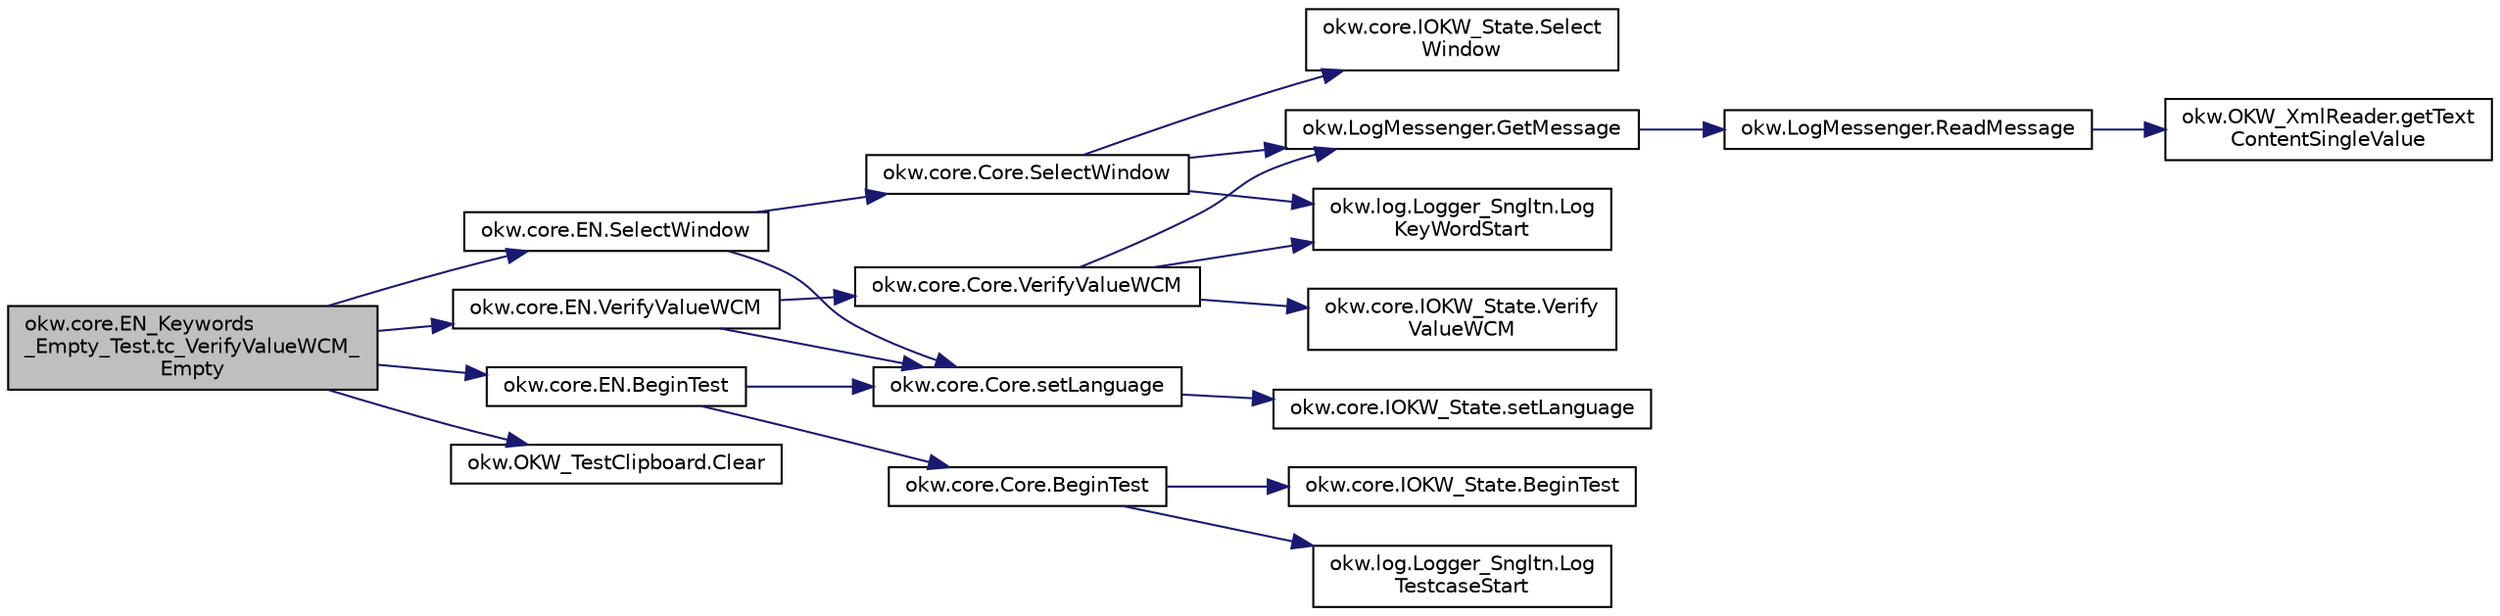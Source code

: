 digraph "okw.core.EN_Keywords_Empty_Test.tc_VerifyValueWCM_Empty"
{
 // INTERACTIVE_SVG=YES
 // LATEX_PDF_SIZE
  edge [fontname="Helvetica",fontsize="10",labelfontname="Helvetica",labelfontsize="10"];
  node [fontname="Helvetica",fontsize="10",shape=record];
  rankdir="LR";
  Node461 [label="okw.core.EN_Keywords\l_Empty_Test.tc_VerifyValueWCM_\lEmpty",height=0.2,width=0.4,color="black", fillcolor="grey75", style="filled", fontcolor="black",tooltip="Prüft \"${EMPTY}\" für das Schlüsselwort VerifyValue(string,string)"];
  Node461 -> Node462 [color="midnightblue",fontsize="10",style="solid",fontname="Helvetica"];
  Node462 [label="okw.core.EN.BeginTest",height=0.2,width=0.4,color="black", fillcolor="white", style="filled",URL="$classokw_1_1core_1_1_e_n.html#aef613b0a3e6bb8a9623984db145cae69",tooltip="Markiert den Anfang eines neuen Testfalls."];
  Node462 -> Node463 [color="midnightblue",fontsize="10",style="solid",fontname="Helvetica"];
  Node463 [label="okw.core.Core.setLanguage",height=0.2,width=0.4,color="black", fillcolor="white", style="filled",URL="$classokw_1_1core_1_1_core.html#ab4e0f723d27cb11c944ec4c82c426100",tooltip="Setzt die Sprache auf den gegebenen wert Language."];
  Node463 -> Node464 [color="midnightblue",fontsize="10",style="solid",fontname="Helvetica"];
  Node464 [label="okw.core.IOKW_State.setLanguage",height=0.2,width=0.4,color="black", fillcolor="white", style="filled",URL="$interfaceokw_1_1core_1_1_i_o_k_w___state.html#a866baa0bde08a47418f54d63bdb56097",tooltip="Interne Methode zum setzen der Sprache für die sprachabhängigen Ausgaben der Dokumentation (Log)."];
  Node462 -> Node465 [color="midnightblue",fontsize="10",style="solid",fontname="Helvetica"];
  Node465 [label="okw.core.Core.BeginTest",height=0.2,width=0.4,color="black", fillcolor="white", style="filled",URL="$classokw_1_1core_1_1_core.html#acfefe92468c9eb9e951846372726c4d8",tooltip="Markiert den Anfang eines neuen Testfalls."];
  Node465 -> Node466 [color="midnightblue",fontsize="10",style="solid",fontname="Helvetica"];
  Node466 [label="okw.log.Logger_Sngltn.Log\lTestcaseStart",height=0.2,width=0.4,color="black", fillcolor="white", style="filled",URL="$classokw_1_1log_1_1_logger___sngltn.html#a60f4ad59db847ae61df928f9920f3deb",tooltip="Ausgabe des Testfalls."];
  Node465 -> Node467 [color="midnightblue",fontsize="10",style="solid",fontname="Helvetica"];
  Node467 [label="okw.core.IOKW_State.BeginTest",height=0.2,width=0.4,color="black", fillcolor="white", style="filled",URL="$interfaceokw_1_1core_1_1_i_o_k_w___state.html#ae5480ddb1fc37eade5d899d335bc4b13",tooltip="Markiert den Anfang eines neuen Testfalls."];
  Node461 -> Node468 [color="midnightblue",fontsize="10",style="solid",fontname="Helvetica"];
  Node468 [label="okw.OKW_TestClipboard.Clear",height=0.2,width=0.4,color="black", fillcolor="white", style="filled",URL="$classokw_1_1_o_k_w___test_clipboard.html#a3d244f76e3d56d57e9b4b96378f9b293",tooltip="Resets all ClipBoard-Memmber to empty String = \"\" ."];
  Node461 -> Node469 [color="midnightblue",fontsize="10",style="solid",fontname="Helvetica"];
  Node469 [label="okw.core.EN.SelectWindow",height=0.2,width=0.4,color="black", fillcolor="white", style="filled",URL="$classokw_1_1core_1_1_e_n.html#a2b61c2b39a9cfdbdfd25fe0e3d43785b",tooltip="Setzt den Kontext auf das gegebene Fenster."];
  Node469 -> Node463 [color="midnightblue",fontsize="10",style="solid",fontname="Helvetica"];
  Node469 -> Node470 [color="midnightblue",fontsize="10",style="solid",fontname="Helvetica"];
  Node470 [label="okw.core.Core.SelectWindow",height=0.2,width=0.4,color="black", fillcolor="white", style="filled",URL="$classokw_1_1core_1_1_core.html#a6a68660eb5e34965522896e2a5c48314",tooltip="Setzt den Kontext auf das gegebene Fenster."];
  Node470 -> Node471 [color="midnightblue",fontsize="10",style="solid",fontname="Helvetica"];
  Node471 [label="okw.log.Logger_Sngltn.Log\lKeyWordStart",height=0.2,width=0.4,color="black", fillcolor="white", style="filled",URL="$classokw_1_1log_1_1_logger___sngltn.html#a70ec25e200e00ecefc544e8fd371d2ef",tooltip="Ausgabe eines Schlüsselwortes."];
  Node470 -> Node472 [color="midnightblue",fontsize="10",style="solid",fontname="Helvetica"];
  Node472 [label="okw.LogMessenger.GetMessage",height=0.2,width=0.4,color="black", fillcolor="white", style="filled",URL="$classokw_1_1_log_messenger.html#af225d1f037d47b3b085175c09d78bdd2",tooltip="Holt die Log-Meldung für MethodeNmae/Textkey ohne weitere Parameter."];
  Node472 -> Node473 [color="midnightblue",fontsize="10",style="solid",fontname="Helvetica"];
  Node473 [label="okw.LogMessenger.ReadMessage",height=0.2,width=0.4,color="black", fillcolor="white", style="filled",URL="$classokw_1_1_log_messenger.html#a530cd6ab82ec82a04206a2e976ec06e3",tooltip="Interne Kernfunktion holt die Log-Meldung mit Platzhaltern aus der XML-Datei."];
  Node473 -> Node474 [color="midnightblue",fontsize="10",style="solid",fontname="Helvetica"];
  Node474 [label="okw.OKW_XmlReader.getText\lContentSingleValue",height=0.2,width=0.4,color="black", fillcolor="white", style="filled",URL="$classokw_1_1_o_k_w___xml_reader.html#ab920b5335a2e1429c14cc5f8e79f39eb",tooltip="Lies den TextContent eines Tag."];
  Node470 -> Node475 [color="midnightblue",fontsize="10",style="solid",fontname="Helvetica"];
  Node475 [label="okw.core.IOKW_State.Select\lWindow",height=0.2,width=0.4,color="black", fillcolor="white", style="filled",URL="$interfaceokw_1_1core_1_1_i_o_k_w___state.html#ad4fc9610ed5b1176590a45b55e6ac7f0",tooltip="Setzt den Kontext auf das gegebene Fenster."];
  Node461 -> Node476 [color="midnightblue",fontsize="10",style="solid",fontname="Helvetica"];
  Node476 [label="okw.core.EN.VerifyValueWCM",height=0.2,width=0.4,color="black", fillcolor="white", style="filled",URL="$classokw_1_1core_1_1_e_n.html#acae40ba869cd9f7f36a967050f52c515",tooltip="Prüft den Standardwert eines Objektes (in den meisten Fällen ist dies der angezeigte Text)."];
  Node476 -> Node463 [color="midnightblue",fontsize="10",style="solid",fontname="Helvetica"];
  Node476 -> Node477 [color="midnightblue",fontsize="10",style="solid",fontname="Helvetica"];
  Node477 [label="okw.core.Core.VerifyValueWCM",height=0.2,width=0.4,color="black", fillcolor="white", style="filled",URL="$classokw_1_1core_1_1_core.html#aaf9b78aa2200f60eb453331116e53704",tooltip="Prüft den Standardwert eines Objektes (in den meisten Fällen ist dies der angezeigte Text)."];
  Node477 -> Node471 [color="midnightblue",fontsize="10",style="solid",fontname="Helvetica"];
  Node477 -> Node472 [color="midnightblue",fontsize="10",style="solid",fontname="Helvetica"];
  Node477 -> Node478 [color="midnightblue",fontsize="10",style="solid",fontname="Helvetica"];
  Node478 [label="okw.core.IOKW_State.Verify\lValueWCM",height=0.2,width=0.4,color="black", fillcolor="white", style="filled",URL="$interfaceokw_1_1core_1_1_i_o_k_w___state.html#afb81a5b87f50e267a98ed3902297b420",tooltip="Prüft den Standardwert eines Objektes (in den meisten Fällen ist dies der angezeigte Text)."];
}
